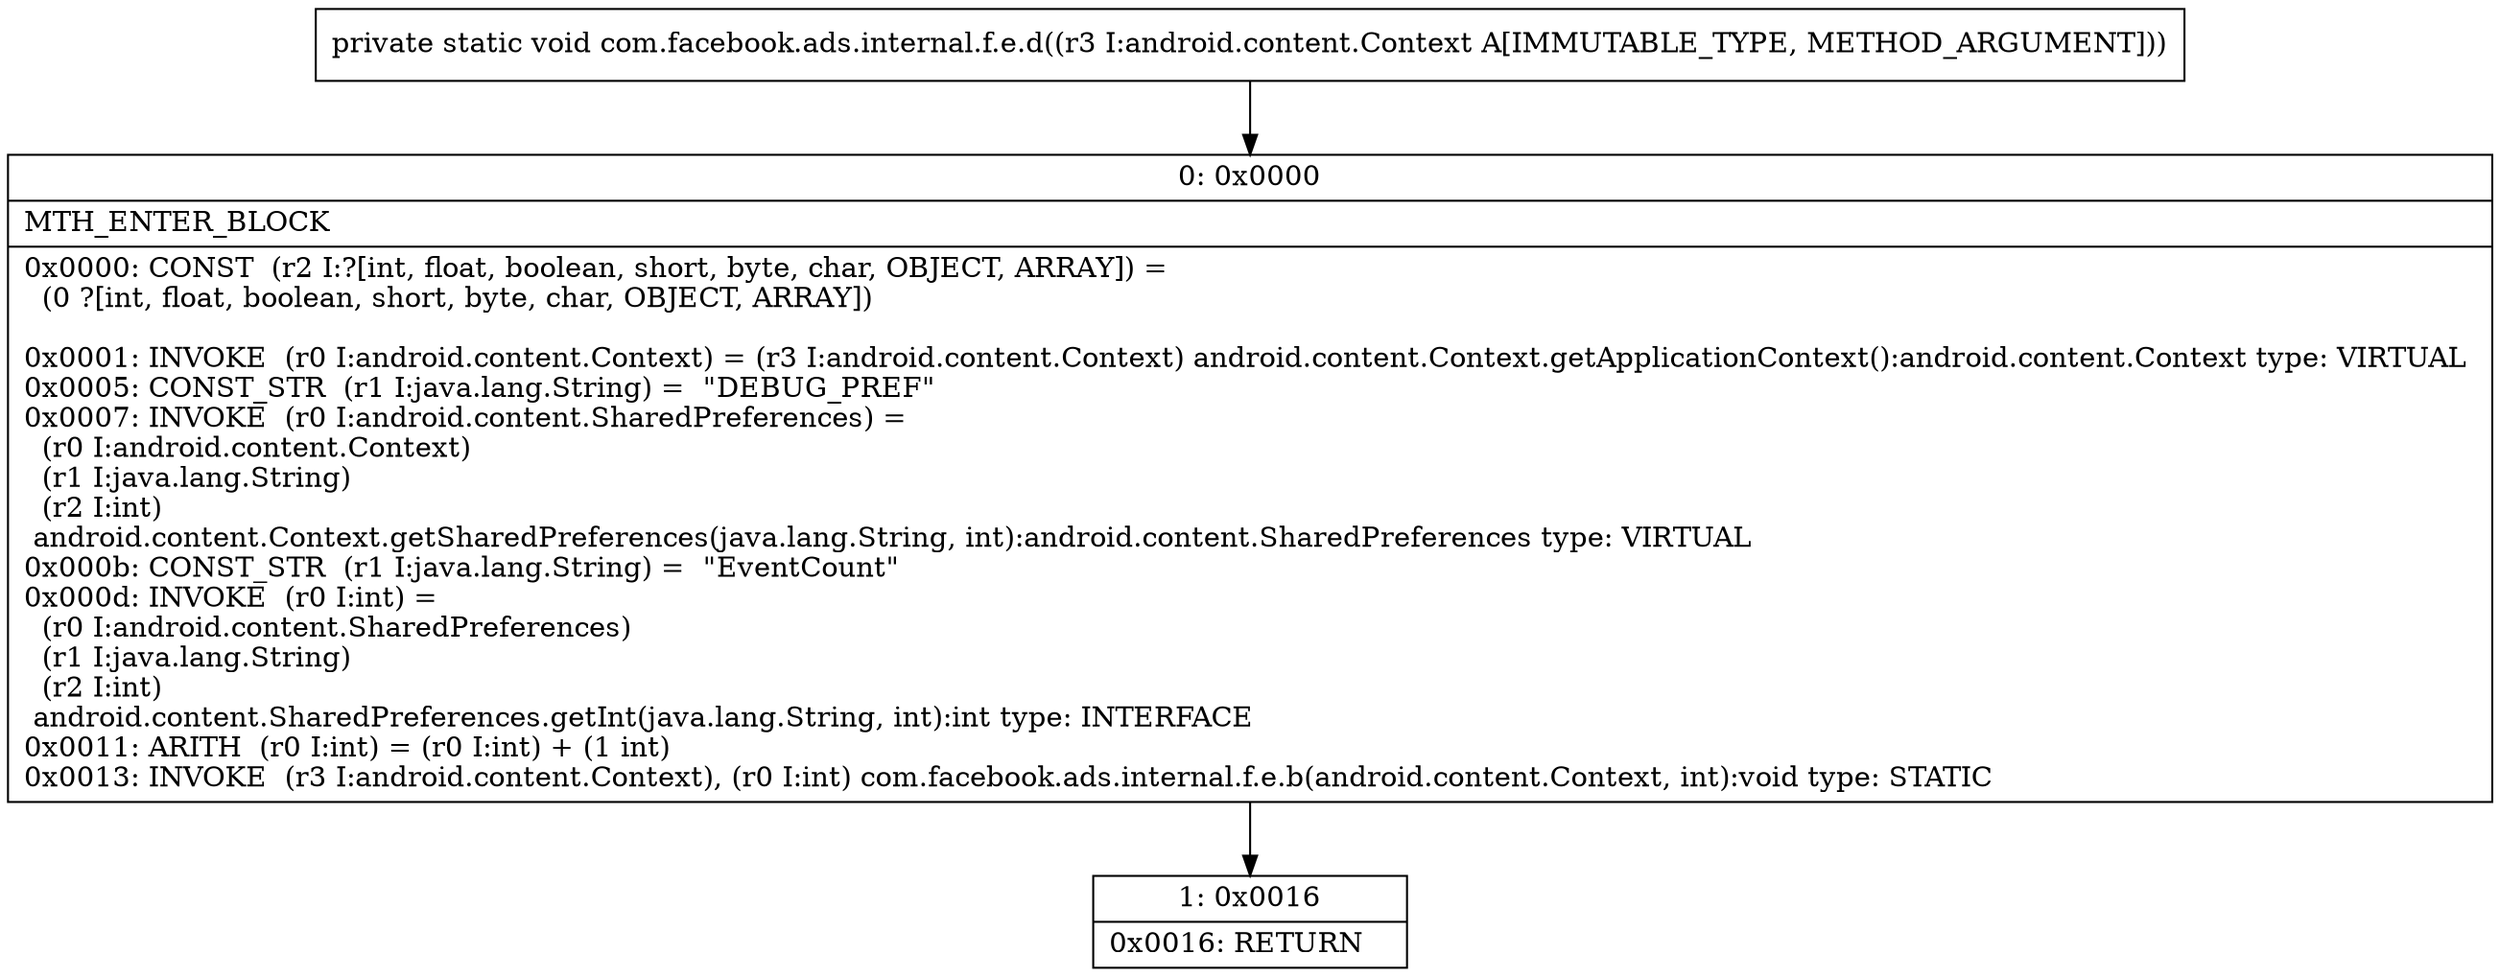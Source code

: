 digraph "CFG forcom.facebook.ads.internal.f.e.d(Landroid\/content\/Context;)V" {
Node_0 [shape=record,label="{0\:\ 0x0000|MTH_ENTER_BLOCK\l|0x0000: CONST  (r2 I:?[int, float, boolean, short, byte, char, OBJECT, ARRAY]) = \l  (0 ?[int, float, boolean, short, byte, char, OBJECT, ARRAY])\l \l0x0001: INVOKE  (r0 I:android.content.Context) = (r3 I:android.content.Context) android.content.Context.getApplicationContext():android.content.Context type: VIRTUAL \l0x0005: CONST_STR  (r1 I:java.lang.String) =  \"DEBUG_PREF\" \l0x0007: INVOKE  (r0 I:android.content.SharedPreferences) = \l  (r0 I:android.content.Context)\l  (r1 I:java.lang.String)\l  (r2 I:int)\l android.content.Context.getSharedPreferences(java.lang.String, int):android.content.SharedPreferences type: VIRTUAL \l0x000b: CONST_STR  (r1 I:java.lang.String) =  \"EventCount\" \l0x000d: INVOKE  (r0 I:int) = \l  (r0 I:android.content.SharedPreferences)\l  (r1 I:java.lang.String)\l  (r2 I:int)\l android.content.SharedPreferences.getInt(java.lang.String, int):int type: INTERFACE \l0x0011: ARITH  (r0 I:int) = (r0 I:int) + (1 int) \l0x0013: INVOKE  (r3 I:android.content.Context), (r0 I:int) com.facebook.ads.internal.f.e.b(android.content.Context, int):void type: STATIC \l}"];
Node_1 [shape=record,label="{1\:\ 0x0016|0x0016: RETURN   \l}"];
MethodNode[shape=record,label="{private static void com.facebook.ads.internal.f.e.d((r3 I:android.content.Context A[IMMUTABLE_TYPE, METHOD_ARGUMENT])) }"];
MethodNode -> Node_0;
Node_0 -> Node_1;
}

